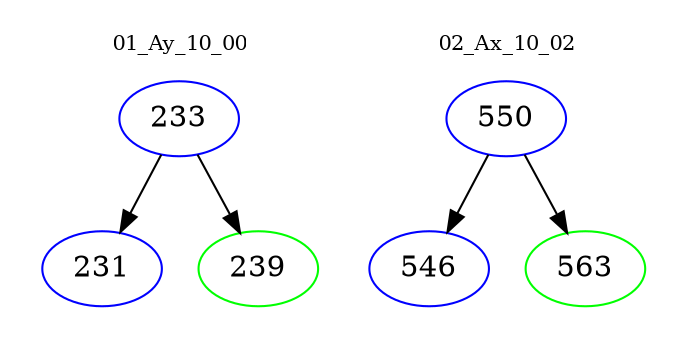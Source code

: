 digraph{
subgraph cluster_0 {
color = white
label = "01_Ay_10_00";
fontsize=10;
T0_233 [label="233", color="blue"]
T0_233 -> T0_231 [color="black"]
T0_231 [label="231", color="blue"]
T0_233 -> T0_239 [color="black"]
T0_239 [label="239", color="green"]
}
subgraph cluster_1 {
color = white
label = "02_Ax_10_02";
fontsize=10;
T1_550 [label="550", color="blue"]
T1_550 -> T1_546 [color="black"]
T1_546 [label="546", color="blue"]
T1_550 -> T1_563 [color="black"]
T1_563 [label="563", color="green"]
}
}
